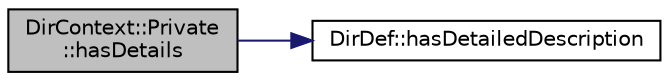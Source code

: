 digraph "DirContext::Private::hasDetails"
{
 // LATEX_PDF_SIZE
  edge [fontname="Helvetica",fontsize="10",labelfontname="Helvetica",labelfontsize="10"];
  node [fontname="Helvetica",fontsize="10",shape=record];
  rankdir="LR";
  Node1 [label="DirContext::Private\l::hasDetails",height=0.2,width=0.4,color="black", fillcolor="grey75", style="filled", fontcolor="black",tooltip=" "];
  Node1 -> Node2 [color="midnightblue",fontsize="10",style="solid",fontname="Helvetica"];
  Node2 [label="DirDef::hasDetailedDescription",height=0.2,width=0.4,color="black", fillcolor="white", style="filled",URL="$classDirDef.html#a8085285cb7436bd9dce9221dee46b05c",tooltip=" "];
}
